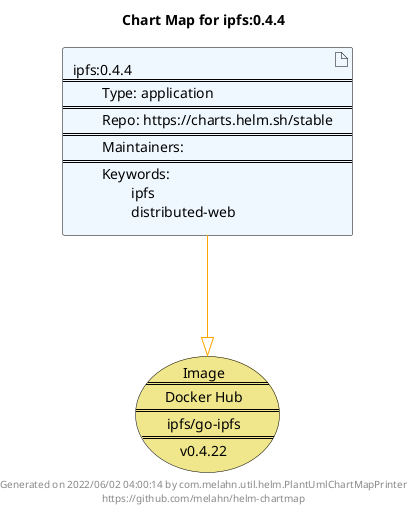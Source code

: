@startuml
skinparam linetype ortho
skinparam backgroundColor white
skinparam usecaseBorderColor black
skinparam usecaseArrowColor LightSlateGray
skinparam artifactBorderColor black
skinparam artifactArrowColor LightSlateGray

title Chart Map for ipfs:0.4.4

'There is one referenced Helm Chart
artifact "ipfs:0.4.4\n====\n\tType: application\n====\n\tRepo: https://charts.helm.sh/stable\n====\n\tMaintainers: \n====\n\tKeywords: \n\t\tipfs\n\t\tdistributed-web" as ipfs_0_4_4 #AliceBlue

'There is one referenced Docker Image
usecase "Image\n====\nDocker Hub\n====\nipfs/go-ipfs\n====\nv0.4.22" as ipfs_go_ipfs_v0_4_22 #Khaki

'Chart Dependencies
ipfs_0_4_4--[#orange]-|>ipfs_go_ipfs_v0_4_22

center footer Generated on 2022/06/02 04:00:14 by com.melahn.util.helm.PlantUmlChartMapPrinter\nhttps://github.com/melahn/helm-chartmap
@enduml
